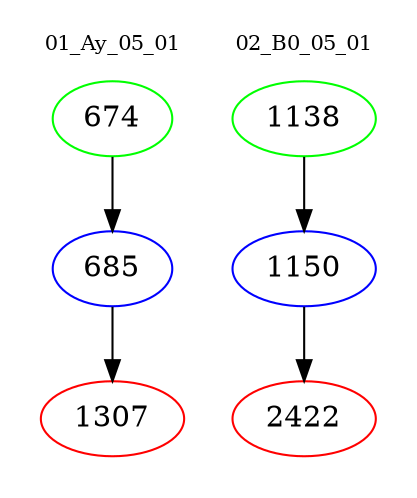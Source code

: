 digraph{
subgraph cluster_0 {
color = white
label = "01_Ay_05_01";
fontsize=10;
T0_674 [label="674", color="green"]
T0_674 -> T0_685 [color="black"]
T0_685 [label="685", color="blue"]
T0_685 -> T0_1307 [color="black"]
T0_1307 [label="1307", color="red"]
}
subgraph cluster_1 {
color = white
label = "02_B0_05_01";
fontsize=10;
T1_1138 [label="1138", color="green"]
T1_1138 -> T1_1150 [color="black"]
T1_1150 [label="1150", color="blue"]
T1_1150 -> T1_2422 [color="black"]
T1_2422 [label="2422", color="red"]
}
}
